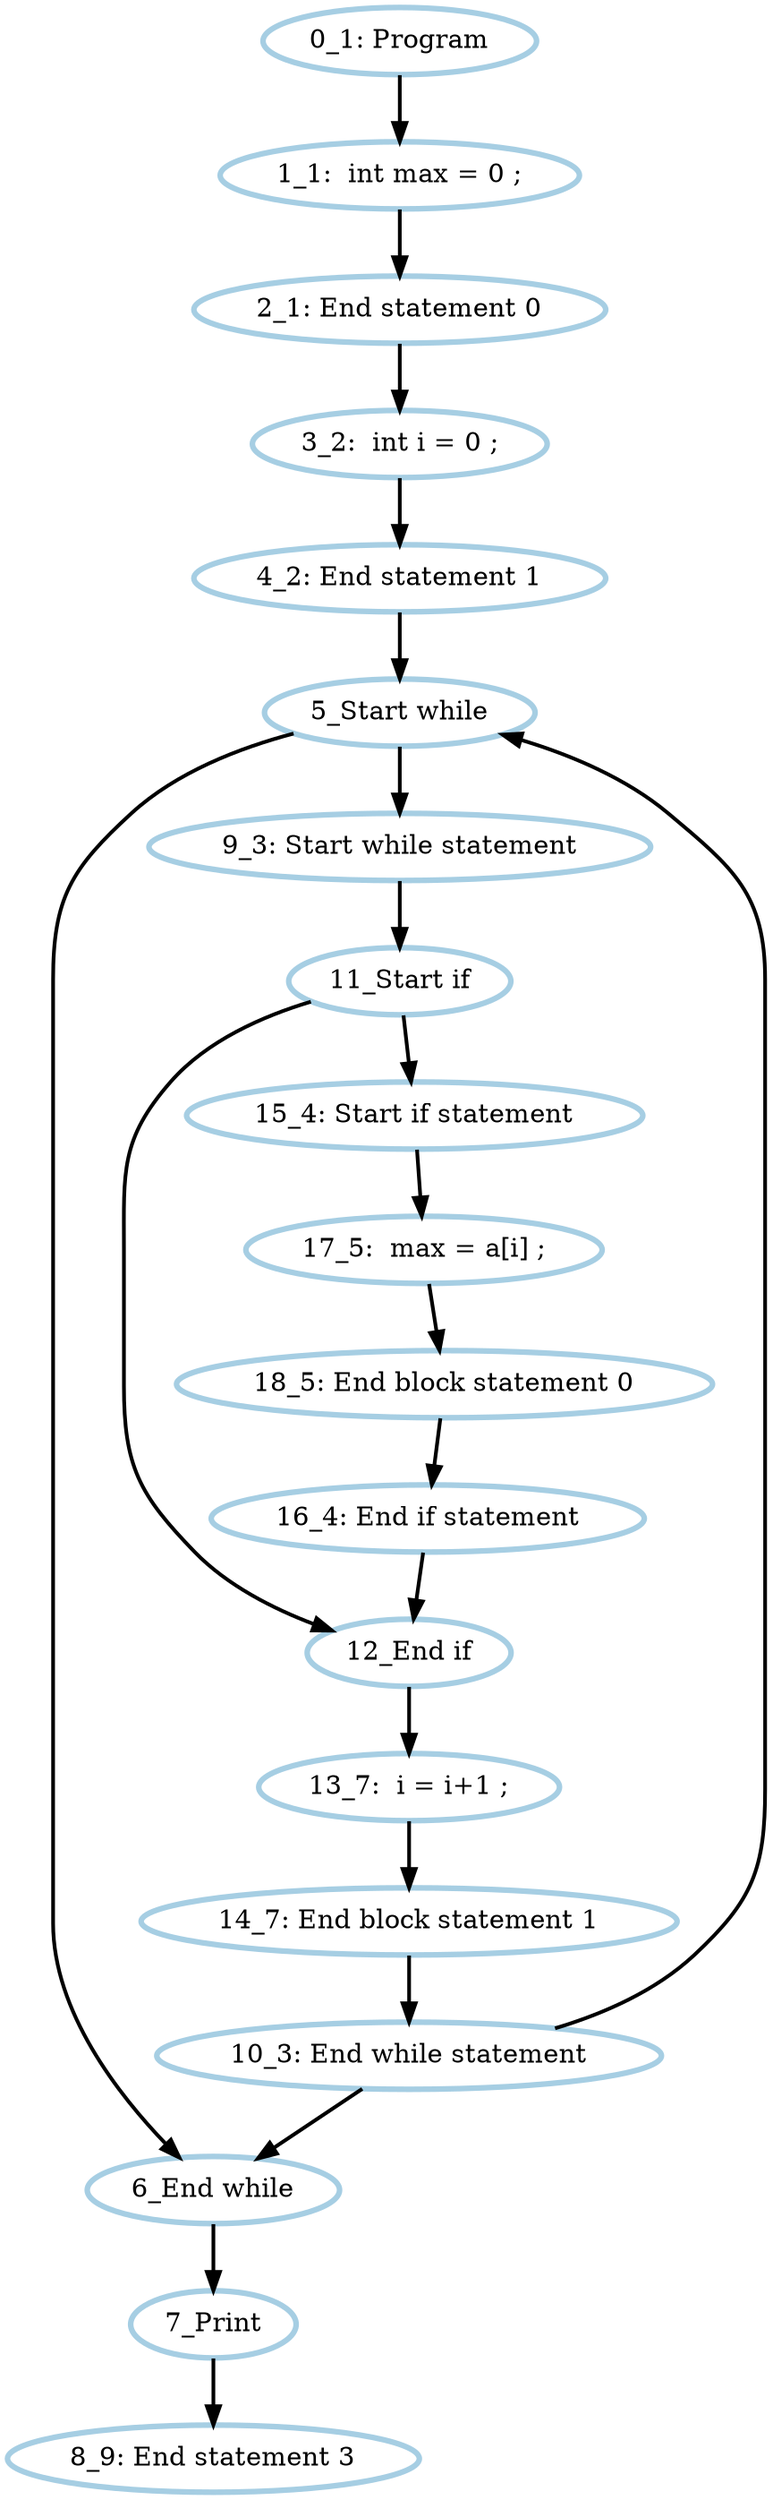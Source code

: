 digraph G {
    0 [penwidth=3,label="0_1: Program",color=1, colorscheme=paired12] 
    1 [penwidth=3,label="1_1:  int max = 0 ;",color=1, colorscheme=paired12] 
    2 [penwidth=3,label="2_1: End statement 0",color=1, colorscheme=paired12] 
    3 [penwidth=3,label="3_2:  int i = 0 ;",color=1, colorscheme=paired12] 
    4 [penwidth=3,label="4_2: End statement 1",color=1, colorscheme=paired12] 
    5 [penwidth=3,label="5_Start while",color=1, colorscheme=paired12] 
    6 [penwidth=3,label="6_End while",color=1, colorscheme=paired12] 
    7 [penwidth=3,label="7_Print",color=1, colorscheme=paired12] 
    8 [penwidth=3,label="8_9: End statement 3",color=1, colorscheme=paired12] 
    9 [penwidth=3,label="9_3: Start while statement",color=1, colorscheme=paired12] 
    10 [penwidth=3,label="10_3: End while statement",color=1, colorscheme=paired12] 
    11 [penwidth=3,label="11_Start if",color=1, colorscheme=paired12] 
    12 [penwidth=3,label="12_End if",color=1, colorscheme=paired12] 
    13 [penwidth=3,label="13_7:  i = i+1 ;",color=1, colorscheme=paired12] 
    14 [penwidth=3,label="14_7: End block statement 1",color=1, colorscheme=paired12] 
    15 [penwidth=3,label="15_4: Start if statement",color=1, colorscheme=paired12] 
    16 [penwidth=3,label="16_4: End if statement",color=1, colorscheme=paired12] 
    17 [penwidth=3,label="17_5:  max = a[i] ;",color=1, colorscheme=paired12] 
    18 [penwidth=3,label="18_5: End block statement 0",color=1, colorscheme=paired12] 

    0->1 [penwidth=2] 
    1->2 [penwidth=2] 
    2->3 [penwidth=2] 
    3->4 [penwidth=2] 
    4->5 [penwidth=2] 
    5->6 [penwidth=2] 
    5->9 [penwidth=2] 
    6->7 [penwidth=2] 
    7->8 [penwidth=2] 
    9->11 [penwidth=2] 
    10->6 [penwidth=2] 
    10->5 [penwidth=2] 
    11->15 [penwidth=2] 
    11->12 [penwidth=2] 
    12->13 [penwidth=2] 
    13->14 [penwidth=2] 
    14->10 [penwidth=2] 
    15->17 [penwidth=2] 
    16->12 [penwidth=2] 
    17->18 [penwidth=2] 
    18->16 [penwidth=2] 
}